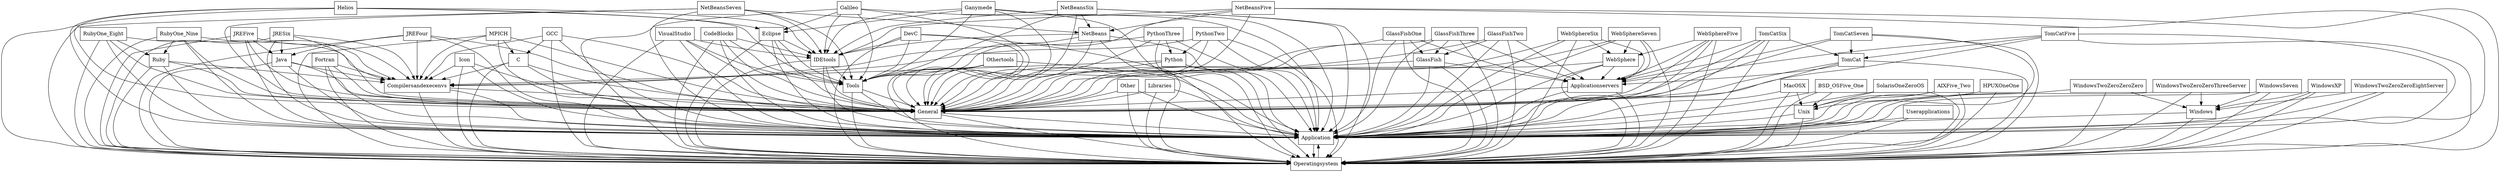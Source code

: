 digraph{
graph [rankdir=TB];
node [shape=box];
edge [arrowhead=normal];
0[label="Eclipse",]
1[label="DevC",]
2[label="WindowsSeven",]
3[label="BSD_OSFive_One",]
4[label="PythonTwo",]
5[label="IDEtools",]
6[label="Java",]
7[label="VisualStudio",]
8[label="MacOSX",]
9[label="General",]
10[label="Libraries",]
11[label="WindowsTwoZeroZeroZero",]
12[label="WebSphereFive",]
13[label="WebSphere",]
14[label="JREFour",]
15[label="GlassFishTwo",]
16[label="Ruby",]
17[label="Other",]
18[label="RubyOne_Eight",]
19[label="Helios",]
20[label="GlassFish",]
21[label="PythonThree",]
22[label="Tools",]
23[label="RubyOne_Nine",]
24[label="Ganymede",]
25[label="Application",]
26[label="NetBeansSix",]
27[label="WindowsTwoZeroZeroThreeServer",]
28[label="Operatingsystem",]
29[label="Unix",]
30[label="TomCatSeven",]
31[label="JREFive",]
32[label="C",]
33[label="WindowsXP",]
34[label="NetBeans",]
35[label="Fortran",]
36[label="TomCatSix",]
37[label="Python",]
38[label="NetBeansSeven",]
39[label="GlassFishOne",]
40[label="MPICH",]
41[label="SolarisOneZeroOS",]
42[label="Userapplications",]
43[label="AIXFive_Two",]
44[label="HPUXOneOne",]
45[label="Galileo",]
46[label="WebSphereSeven",]
47[label="Compilersandexecenvs",]
48[label="WindowsTwoZeroZeroEightServer",]
49[label="Windows",]
50[label="TomCat",]
51[label="WebSphereSix",]
52[label="TomCatFive",]
53[label="NetBeansFive",]
54[label="Applicationservers",]
55[label="JRESix",]
56[label="CodeBlocks",]
57[label="Othertools",]
58[label="GlassFishThree",]
59[label="GCC",]
60[label="Icon",]
0->5[label="",]
0->9[label="",]
0->22[label="",]
0->25[label="",]
0->28[label="",]
1->5[label="",]
1->9[label="",]
1->22[label="",]
1->25[label="",]
1->28[label="",]
2->25[label="",]
2->28[label="",]
2->49[label="",]
3->25[label="",]
3->28[label="",]
3->29[label="",]
4->9[label="",]
4->25[label="",]
4->28[label="",]
4->37[label="",]
4->47[label="",]
5->9[label="",]
5->22[label="",]
5->25[label="",]
5->28[label="",]
6->9[label="",]
6->25[label="",]
6->28[label="",]
6->47[label="",]
7->5[label="",]
7->9[label="",]
7->22[label="",]
7->25[label="",]
7->28[label="",]
8->25[label="",]
8->28[label="",]
8->29[label="",]
9->25[label="",]
9->28[label="",]
10->9[label="",]
10->25[label="",]
10->28[label="",]
11->25[label="",]
11->28[label="",]
11->49[label="",]
12->9[label="",]
12->13[label="",]
12->25[label="",]
12->28[label="",]
12->54[label="",]
13->9[label="",]
13->25[label="",]
13->28[label="",]
13->54[label="",]
14->6[label="",]
14->9[label="",]
14->25[label="",]
14->28[label="",]
14->47[label="",]
15->9[label="",]
15->20[label="",]
15->25[label="",]
15->28[label="",]
15->54[label="",]
16->9[label="",]
16->25[label="",]
16->28[label="",]
16->47[label="",]
17->9[label="",]
17->25[label="",]
17->28[label="",]
18->9[label="",]
18->16[label="",]
18->25[label="",]
18->28[label="",]
18->47[label="",]
19->0[label="",]
19->5[label="",]
19->9[label="",]
19->22[label="",]
19->25[label="",]
19->28[label="",]
20->9[label="",]
20->25[label="",]
20->28[label="",]
20->54[label="",]
21->9[label="",]
21->25[label="",]
21->28[label="",]
21->37[label="",]
21->47[label="",]
22->9[label="",]
22->25[label="",]
22->28[label="",]
23->9[label="",]
23->16[label="",]
23->25[label="",]
23->28[label="",]
23->47[label="",]
24->0[label="",]
24->5[label="",]
24->9[label="",]
24->22[label="",]
24->25[label="",]
24->28[label="",]
25->28[label="",]
26->5[label="",]
26->9[label="",]
26->22[label="",]
26->25[label="",]
26->28[label="",]
26->34[label="",]
27->25[label="",]
27->28[label="",]
27->49[label="",]
28->25[label="",]
29->25[label="",]
29->28[label="",]
30->9[label="",]
30->25[label="",]
30->28[label="",]
30->50[label="",]
30->54[label="",]
31->6[label="",]
31->9[label="",]
31->25[label="",]
31->28[label="",]
31->47[label="",]
32->9[label="",]
32->25[label="",]
32->28[label="",]
32->47[label="",]
33->25[label="",]
33->28[label="",]
33->49[label="",]
34->5[label="",]
34->9[label="",]
34->22[label="",]
34->25[label="",]
34->28[label="",]
35->9[label="",]
35->25[label="",]
35->28[label="",]
35->47[label="",]
36->9[label="",]
36->25[label="",]
36->28[label="",]
36->50[label="",]
36->54[label="",]
37->9[label="",]
37->25[label="",]
37->28[label="",]
37->47[label="",]
38->5[label="",]
38->9[label="",]
38->22[label="",]
38->25[label="",]
38->28[label="",]
38->34[label="",]
39->9[label="",]
39->20[label="",]
39->25[label="",]
39->28[label="",]
39->54[label="",]
40->9[label="",]
40->25[label="",]
40->28[label="",]
40->32[label="",]
40->47[label="",]
41->25[label="",]
41->28[label="",]
41->29[label="",]
42->25[label="",]
42->28[label="",]
43->25[label="",]
43->28[label="",]
43->29[label="",]
44->25[label="",]
44->28[label="",]
44->29[label="",]
45->0[label="",]
45->5[label="",]
45->9[label="",]
45->22[label="",]
45->25[label="",]
45->28[label="",]
46->9[label="",]
46->13[label="",]
46->25[label="",]
46->28[label="",]
46->54[label="",]
47->9[label="",]
47->25[label="",]
47->28[label="",]
48->25[label="",]
48->28[label="",]
48->49[label="",]
49->25[label="",]
49->28[label="",]
50->9[label="",]
50->25[label="",]
50->28[label="",]
50->54[label="",]
51->9[label="",]
51->13[label="",]
51->25[label="",]
51->28[label="",]
51->54[label="",]
52->9[label="",]
52->25[label="",]
52->28[label="",]
52->50[label="",]
52->54[label="",]
53->5[label="",]
53->9[label="",]
53->22[label="",]
53->25[label="",]
53->28[label="",]
53->34[label="",]
54->9[label="",]
54->25[label="",]
54->28[label="",]
55->6[label="",]
55->9[label="",]
55->25[label="",]
55->28[label="",]
55->47[label="",]
56->5[label="",]
56->9[label="",]
56->22[label="",]
56->25[label="",]
56->28[label="",]
57->9[label="",]
57->22[label="",]
57->25[label="",]
57->28[label="",]
58->9[label="",]
58->20[label="",]
58->25[label="",]
58->28[label="",]
58->54[label="",]
59->9[label="",]
59->25[label="",]
59->28[label="",]
59->32[label="",]
59->47[label="",]
60->9[label="",]
60->25[label="",]
60->28[label="",]
60->47[label="",]
}

